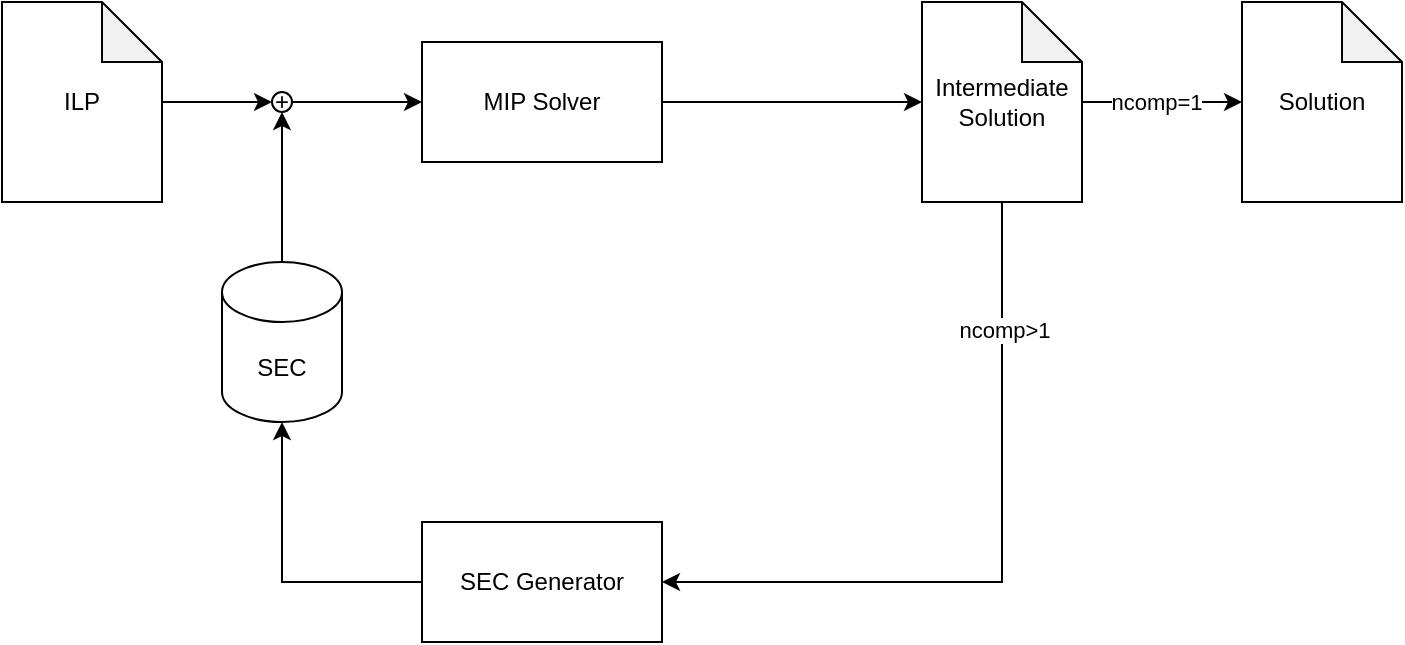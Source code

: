 <mxfile version="24.0.4" type="device">
  <diagram name="Page-1" id="wW9-ACwRUAbMXjLZgVWm">
    <mxGraphModel dx="1214" dy="622" grid="1" gridSize="10" guides="1" tooltips="1" connect="1" arrows="1" fold="1" page="1" pageScale="1" pageWidth="850" pageHeight="1100" math="0" shadow="0">
      <root>
        <mxCell id="0" />
        <mxCell id="1" parent="0" />
        <mxCell id="NDn1DBVm3HSh-U51KutM-19" style="edgeStyle=orthogonalEdgeStyle;rounded=0;orthogonalLoop=1;jettySize=auto;html=1;entryX=0;entryY=0.5;entryDx=0;entryDy=0;" edge="1" parent="1" source="NDn1DBVm3HSh-U51KutM-1" target="NDn1DBVm3HSh-U51KutM-17">
          <mxGeometry relative="1" as="geometry" />
        </mxCell>
        <mxCell id="NDn1DBVm3HSh-U51KutM-1" value="ILP" style="shape=note;whiteSpace=wrap;html=1;backgroundOutline=1;darkOpacity=0.05;" vertex="1" parent="1">
          <mxGeometry x="100" y="160" width="80" height="100" as="geometry" />
        </mxCell>
        <mxCell id="NDn1DBVm3HSh-U51KutM-3" value="MIP Solver" style="rounded=0;whiteSpace=wrap;html=1;" vertex="1" parent="1">
          <mxGeometry x="310" y="180" width="120" height="60" as="geometry" />
        </mxCell>
        <mxCell id="NDn1DBVm3HSh-U51KutM-4" value="SEC Generator" style="rounded=0;whiteSpace=wrap;html=1;" vertex="1" parent="1">
          <mxGeometry x="310" y="420" width="120" height="60" as="geometry" />
        </mxCell>
        <mxCell id="NDn1DBVm3HSh-U51KutM-8" style="edgeStyle=orthogonalEdgeStyle;rounded=0;orthogonalLoop=1;jettySize=auto;html=1;exitX=0.5;exitY=1;exitDx=0;exitDy=0;exitPerimeter=0;entryX=1;entryY=0.5;entryDx=0;entryDy=0;" edge="1" parent="1" source="NDn1DBVm3HSh-U51KutM-6" target="NDn1DBVm3HSh-U51KutM-4">
          <mxGeometry relative="1" as="geometry" />
        </mxCell>
        <mxCell id="NDn1DBVm3HSh-U51KutM-12" value="ncomp&amp;gt;1" style="edgeLabel;html=1;align=center;verticalAlign=middle;resizable=0;points=[];" vertex="1" connectable="0" parent="NDn1DBVm3HSh-U51KutM-8">
          <mxGeometry x="-0.646" y="1" relative="1" as="geometry">
            <mxPoint as="offset" />
          </mxGeometry>
        </mxCell>
        <mxCell id="NDn1DBVm3HSh-U51KutM-9" style="edgeStyle=orthogonalEdgeStyle;rounded=0;orthogonalLoop=1;jettySize=auto;html=1;" edge="1" parent="1" source="NDn1DBVm3HSh-U51KutM-6">
          <mxGeometry relative="1" as="geometry">
            <mxPoint x="720" y="210" as="targetPoint" />
          </mxGeometry>
        </mxCell>
        <mxCell id="NDn1DBVm3HSh-U51KutM-11" value="ncomp=1" style="edgeLabel;html=1;align=center;verticalAlign=middle;resizable=0;points=[];" vertex="1" connectable="0" parent="NDn1DBVm3HSh-U51KutM-9">
          <mxGeometry x="-0.097" y="-4" relative="1" as="geometry">
            <mxPoint y="-4" as="offset" />
          </mxGeometry>
        </mxCell>
        <mxCell id="NDn1DBVm3HSh-U51KutM-6" value="Intermediate&lt;br&gt;Solution" style="shape=note;whiteSpace=wrap;html=1;backgroundOutline=1;darkOpacity=0.05;" vertex="1" parent="1">
          <mxGeometry x="560" y="160" width="80" height="100" as="geometry" />
        </mxCell>
        <mxCell id="NDn1DBVm3HSh-U51KutM-7" style="edgeStyle=orthogonalEdgeStyle;rounded=0;orthogonalLoop=1;jettySize=auto;html=1;exitX=1;exitY=0.5;exitDx=0;exitDy=0;entryX=0;entryY=0.5;entryDx=0;entryDy=0;entryPerimeter=0;" edge="1" parent="1" source="NDn1DBVm3HSh-U51KutM-3" target="NDn1DBVm3HSh-U51KutM-6">
          <mxGeometry relative="1" as="geometry" />
        </mxCell>
        <mxCell id="NDn1DBVm3HSh-U51KutM-10" value="Solution" style="shape=note;whiteSpace=wrap;html=1;backgroundOutline=1;darkOpacity=0.05;" vertex="1" parent="1">
          <mxGeometry x="720" y="160" width="80" height="100" as="geometry" />
        </mxCell>
        <mxCell id="NDn1DBVm3HSh-U51KutM-18" style="edgeStyle=orthogonalEdgeStyle;rounded=0;orthogonalLoop=1;jettySize=auto;html=1;exitX=0.5;exitY=0;exitDx=0;exitDy=0;exitPerimeter=0;entryX=0.5;entryY=1;entryDx=0;entryDy=0;" edge="1" parent="1" source="NDn1DBVm3HSh-U51KutM-13" target="NDn1DBVm3HSh-U51KutM-17">
          <mxGeometry relative="1" as="geometry" />
        </mxCell>
        <mxCell id="NDn1DBVm3HSh-U51KutM-13" value="SEC" style="shape=cylinder3;whiteSpace=wrap;html=1;boundedLbl=1;backgroundOutline=1;size=15;" vertex="1" parent="1">
          <mxGeometry x="210" y="290" width="60" height="80" as="geometry" />
        </mxCell>
        <mxCell id="NDn1DBVm3HSh-U51KutM-16" style="edgeStyle=orthogonalEdgeStyle;rounded=0;orthogonalLoop=1;jettySize=auto;html=1;entryX=0.5;entryY=1;entryDx=0;entryDy=0;entryPerimeter=0;" edge="1" parent="1" source="NDn1DBVm3HSh-U51KutM-4" target="NDn1DBVm3HSh-U51KutM-13">
          <mxGeometry relative="1" as="geometry" />
        </mxCell>
        <mxCell id="NDn1DBVm3HSh-U51KutM-20" style="edgeStyle=orthogonalEdgeStyle;rounded=0;orthogonalLoop=1;jettySize=auto;html=1;entryX=0;entryY=0.5;entryDx=0;entryDy=0;" edge="1" parent="1" source="NDn1DBVm3HSh-U51KutM-17" target="NDn1DBVm3HSh-U51KutM-3">
          <mxGeometry relative="1" as="geometry" />
        </mxCell>
        <mxCell id="NDn1DBVm3HSh-U51KutM-17" value="+" style="ellipse;whiteSpace=wrap;html=1;aspect=fixed;" vertex="1" parent="1">
          <mxGeometry x="235" y="205" width="10" height="10" as="geometry" />
        </mxCell>
      </root>
    </mxGraphModel>
  </diagram>
</mxfile>
